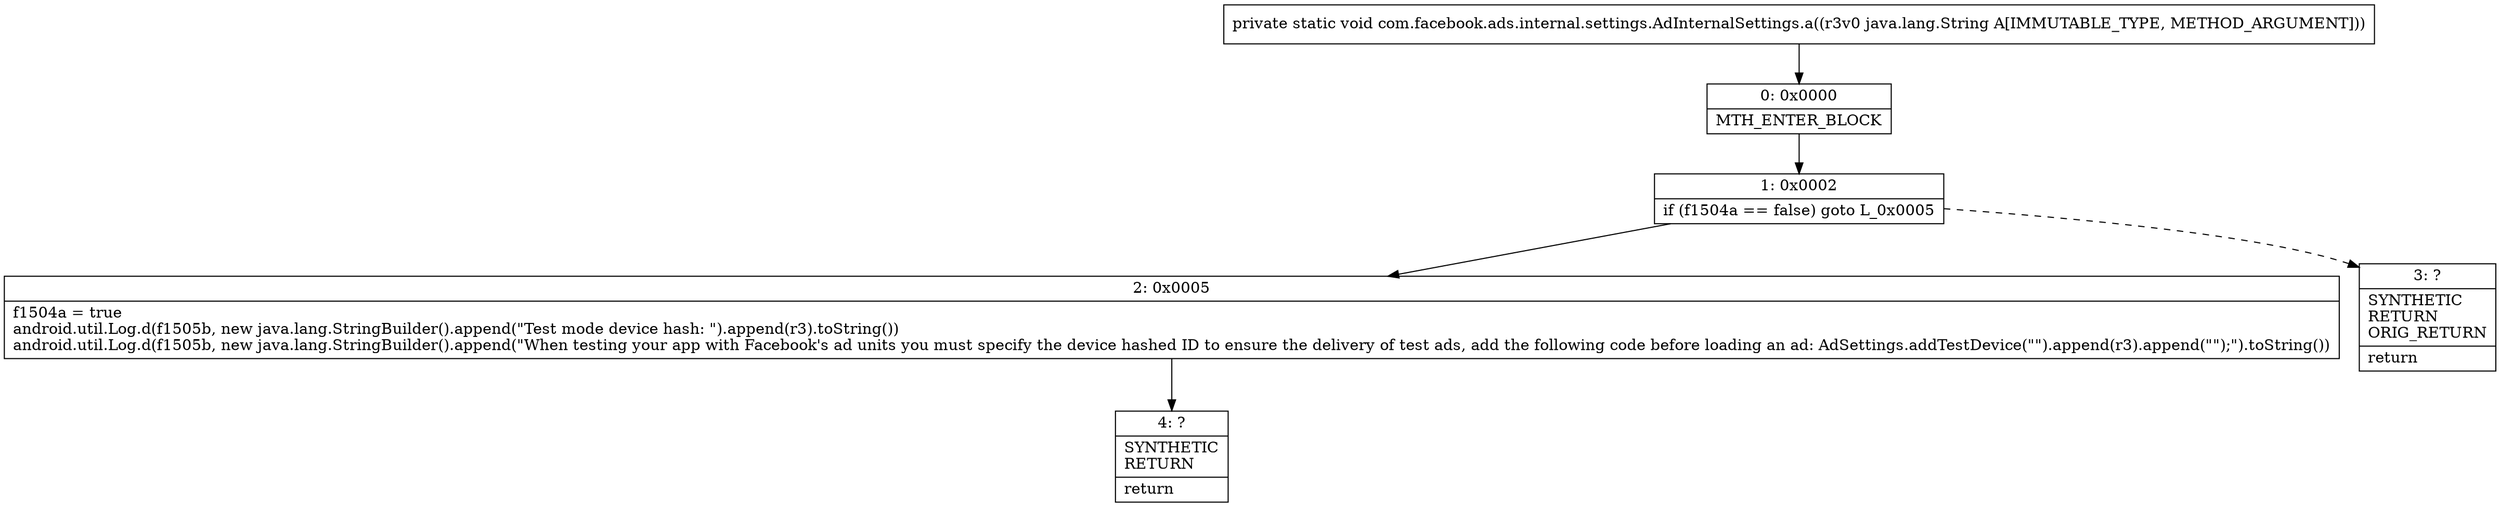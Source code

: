 digraph "CFG forcom.facebook.ads.internal.settings.AdInternalSettings.a(Ljava\/lang\/String;)V" {
Node_0 [shape=record,label="{0\:\ 0x0000|MTH_ENTER_BLOCK\l}"];
Node_1 [shape=record,label="{1\:\ 0x0002|if (f1504a == false) goto L_0x0005\l}"];
Node_2 [shape=record,label="{2\:\ 0x0005|f1504a = true\landroid.util.Log.d(f1505b, new java.lang.StringBuilder().append(\"Test mode device hash: \").append(r3).toString())\landroid.util.Log.d(f1505b, new java.lang.StringBuilder().append(\"When testing your app with Facebook's ad units you must specify the device hashed ID to ensure the delivery of test ads, add the following code before loading an ad: AdSettings.addTestDevice(\"\").append(r3).append(\"\");\").toString())\l}"];
Node_3 [shape=record,label="{3\:\ ?|SYNTHETIC\lRETURN\lORIG_RETURN\l|return\l}"];
Node_4 [shape=record,label="{4\:\ ?|SYNTHETIC\lRETURN\l|return\l}"];
MethodNode[shape=record,label="{private static void com.facebook.ads.internal.settings.AdInternalSettings.a((r3v0 java.lang.String A[IMMUTABLE_TYPE, METHOD_ARGUMENT])) }"];
MethodNode -> Node_0;
Node_0 -> Node_1;
Node_1 -> Node_2;
Node_1 -> Node_3[style=dashed];
Node_2 -> Node_4;
}

